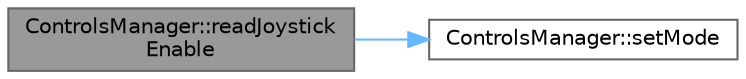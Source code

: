 digraph "ControlsManager::readJoystickEnable"
{
 // LATEX_PDF_SIZE
  bgcolor="transparent";
  edge [fontname=Helvetica,fontsize=10,labelfontname=Helvetica,labelfontsize=10];
  node [fontname=Helvetica,fontsize=10,shape=box,height=0.2,width=0.4];
  rankdir="LR";
  Node1 [id="Node000001",label="ControlsManager::readJoystick\lEnable",height=0.2,width=0.4,color="gray40", fillcolor="grey60", style="filled", fontcolor="black",tooltip="Reads joystick enable status."];
  Node1 -> Node2 [id="edge1_Node000001_Node000002",color="steelblue1",style="solid",tooltip=" "];
  Node2 [id="Node000002",label="ControlsManager::setMode",height=0.2,width=0.4,color="grey40", fillcolor="white", style="filled",URL="$classControlsManager.html#aa925f92fc442ed25200f3bcd0df3d08a",tooltip="Sets the driving mode."];
}
